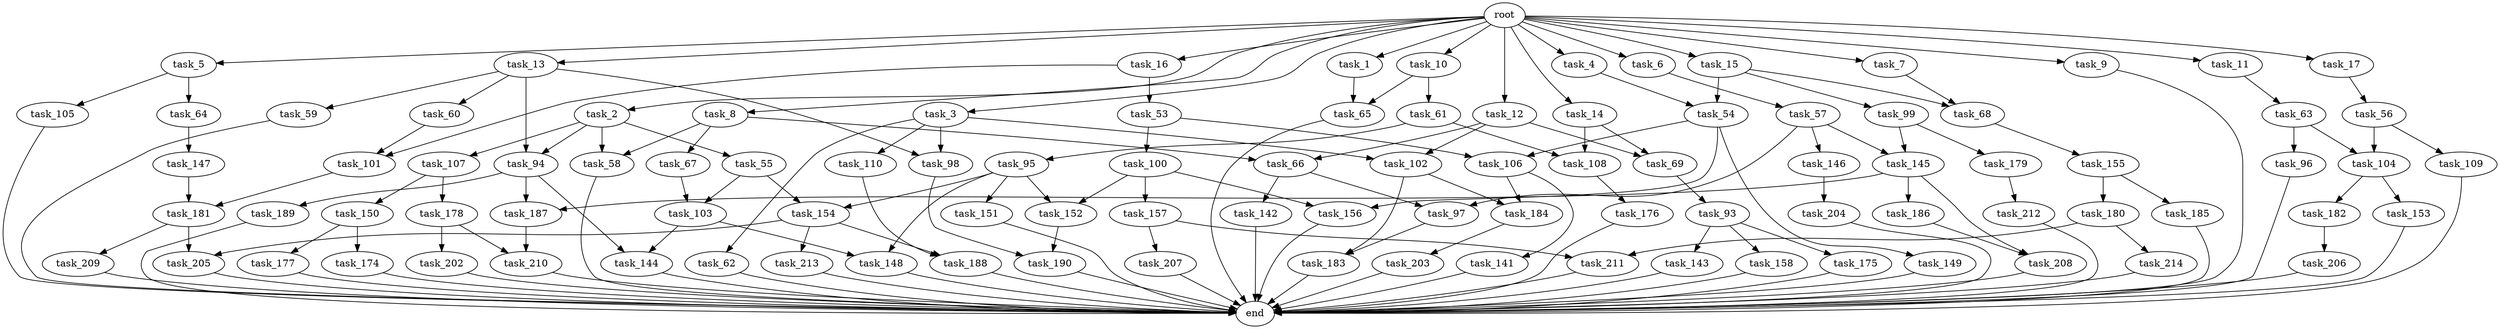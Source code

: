 digraph G {
  root [size="0.000000"];
  task_1 [size="1024.000000"];
  task_2 [size="1024.000000"];
  task_3 [size="1024.000000"];
  task_4 [size="1024.000000"];
  task_5 [size="1024.000000"];
  task_6 [size="1024.000000"];
  task_7 [size="1024.000000"];
  task_8 [size="1024.000000"];
  task_9 [size="1024.000000"];
  task_10 [size="1024.000000"];
  task_11 [size="1024.000000"];
  task_12 [size="1024.000000"];
  task_13 [size="1024.000000"];
  task_14 [size="1024.000000"];
  task_15 [size="1024.000000"];
  task_16 [size="1024.000000"];
  task_17 [size="1024.000000"];
  task_53 [size="695784701952.000000"];
  task_54 [size="352187318272.000000"];
  task_55 [size="137438953472.000000"];
  task_56 [size="77309411328.000000"];
  task_57 [size="137438953472.000000"];
  task_58 [size="996432412672.000000"];
  task_59 [size="77309411328.000000"];
  task_60 [size="77309411328.000000"];
  task_61 [size="309237645312.000000"];
  task_62 [size="549755813888.000000"];
  task_63 [size="695784701952.000000"];
  task_64 [size="695784701952.000000"];
  task_65 [size="618475290624.000000"];
  task_66 [size="1717986918400.000000"];
  task_67 [size="858993459200.000000"];
  task_68 [size="523986010112.000000"];
  task_69 [size="1717986918400.000000"];
  task_93 [size="858993459200.000000"];
  task_94 [size="214748364800.000000"];
  task_95 [size="858993459200.000000"];
  task_96 [size="549755813888.000000"];
  task_97 [size="687194767360.000000"];
  task_98 [size="627065225216.000000"];
  task_99 [size="214748364800.000000"];
  task_100 [size="309237645312.000000"];
  task_101 [size="1005022347264.000000"];
  task_102 [size="1408749273088.000000"];
  task_103 [size="730144440320.000000"];
  task_104 [size="1099511627776.000000"];
  task_105 [size="695784701952.000000"];
  task_106 [size="730144440320.000000"];
  task_107 [size="137438953472.000000"];
  task_108 [size="1717986918400.000000"];
  task_109 [size="549755813888.000000"];
  task_110 [size="549755813888.000000"];
  task_141 [size="77309411328.000000"];
  task_142 [size="549755813888.000000"];
  task_143 [size="858993459200.000000"];
  task_144 [size="386547056640.000000"];
  task_145 [size="214748364800.000000"];
  task_146 [size="137438953472.000000"];
  task_147 [size="420906795008.000000"];
  task_148 [size="936302870528.000000"];
  task_149 [size="420906795008.000000"];
  task_150 [size="137438953472.000000"];
  task_151 [size="858993459200.000000"];
  task_152 [size="1554778161152.000000"];
  task_153 [size="858993459200.000000"];
  task_154 [size="1168231104512.000000"];
  task_155 [size="549755813888.000000"];
  task_156 [size="1116691496960.000000"];
  task_157 [size="695784701952.000000"];
  task_158 [size="858993459200.000000"];
  task_174 [size="309237645312.000000"];
  task_175 [size="858993459200.000000"];
  task_176 [size="214748364800.000000"];
  task_177 [size="309237645312.000000"];
  task_178 [size="137438953472.000000"];
  task_179 [size="77309411328.000000"];
  task_180 [size="549755813888.000000"];
  task_181 [size="292057776128.000000"];
  task_182 [size="858993459200.000000"];
  task_183 [size="249108103168.000000"];
  task_184 [size="292057776128.000000"];
  task_185 [size="549755813888.000000"];
  task_186 [size="420906795008.000000"];
  task_187 [size="730144440320.000000"];
  task_188 [size="171798691840.000000"];
  task_189 [size="309237645312.000000"];
  task_190 [size="1279900254208.000000"];
  task_202 [size="77309411328.000000"];
  task_203 [size="695784701952.000000"];
  task_204 [size="137438953472.000000"];
  task_205 [size="111669149696.000000"];
  task_206 [size="77309411328.000000"];
  task_207 [size="137438953472.000000"];
  task_208 [size="635655159808.000000"];
  task_209 [size="77309411328.000000"];
  task_210 [size="936302870528.000000"];
  task_211 [size="171798691840.000000"];
  task_212 [size="309237645312.000000"];
  task_213 [size="34359738368.000000"];
  task_214 [size="34359738368.000000"];
  end [size="0.000000"];

  root -> task_1 [size="1.000000"];
  root -> task_2 [size="1.000000"];
  root -> task_3 [size="1.000000"];
  root -> task_4 [size="1.000000"];
  root -> task_5 [size="1.000000"];
  root -> task_6 [size="1.000000"];
  root -> task_7 [size="1.000000"];
  root -> task_8 [size="1.000000"];
  root -> task_9 [size="1.000000"];
  root -> task_10 [size="1.000000"];
  root -> task_11 [size="1.000000"];
  root -> task_12 [size="1.000000"];
  root -> task_13 [size="1.000000"];
  root -> task_14 [size="1.000000"];
  root -> task_15 [size="1.000000"];
  root -> task_16 [size="1.000000"];
  root -> task_17 [size="1.000000"];
  task_1 -> task_65 [size="301989888.000000"];
  task_2 -> task_55 [size="134217728.000000"];
  task_2 -> task_58 [size="134217728.000000"];
  task_2 -> task_94 [size="134217728.000000"];
  task_2 -> task_107 [size="134217728.000000"];
  task_3 -> task_62 [size="536870912.000000"];
  task_3 -> task_98 [size="536870912.000000"];
  task_3 -> task_102 [size="536870912.000000"];
  task_3 -> task_110 [size="536870912.000000"];
  task_4 -> task_54 [size="134217728.000000"];
  task_5 -> task_64 [size="679477248.000000"];
  task_5 -> task_105 [size="679477248.000000"];
  task_6 -> task_57 [size="134217728.000000"];
  task_7 -> task_68 [size="301989888.000000"];
  task_8 -> task_58 [size="838860800.000000"];
  task_8 -> task_66 [size="838860800.000000"];
  task_8 -> task_67 [size="838860800.000000"];
  task_9 -> end [size="1.000000"];
  task_10 -> task_61 [size="301989888.000000"];
  task_10 -> task_65 [size="301989888.000000"];
  task_11 -> task_63 [size="679477248.000000"];
  task_12 -> task_66 [size="838860800.000000"];
  task_12 -> task_69 [size="838860800.000000"];
  task_12 -> task_102 [size="838860800.000000"];
  task_13 -> task_59 [size="75497472.000000"];
  task_13 -> task_60 [size="75497472.000000"];
  task_13 -> task_94 [size="75497472.000000"];
  task_13 -> task_98 [size="75497472.000000"];
  task_14 -> task_69 [size="838860800.000000"];
  task_14 -> task_108 [size="838860800.000000"];
  task_15 -> task_54 [size="209715200.000000"];
  task_15 -> task_68 [size="209715200.000000"];
  task_15 -> task_99 [size="209715200.000000"];
  task_16 -> task_53 [size="679477248.000000"];
  task_16 -> task_101 [size="679477248.000000"];
  task_17 -> task_56 [size="75497472.000000"];
  task_53 -> task_100 [size="301989888.000000"];
  task_53 -> task_106 [size="301989888.000000"];
  task_54 -> task_106 [size="411041792.000000"];
  task_54 -> task_149 [size="411041792.000000"];
  task_54 -> task_156 [size="411041792.000000"];
  task_55 -> task_103 [size="301989888.000000"];
  task_55 -> task_154 [size="301989888.000000"];
  task_56 -> task_104 [size="536870912.000000"];
  task_56 -> task_109 [size="536870912.000000"];
  task_57 -> task_97 [size="134217728.000000"];
  task_57 -> task_145 [size="134217728.000000"];
  task_57 -> task_146 [size="134217728.000000"];
  task_58 -> end [size="1.000000"];
  task_59 -> end [size="1.000000"];
  task_60 -> task_101 [size="301989888.000000"];
  task_61 -> task_95 [size="838860800.000000"];
  task_61 -> task_108 [size="838860800.000000"];
  task_62 -> end [size="1.000000"];
  task_63 -> task_96 [size="536870912.000000"];
  task_63 -> task_104 [size="536870912.000000"];
  task_64 -> task_147 [size="411041792.000000"];
  task_65 -> end [size="1.000000"];
  task_66 -> task_97 [size="536870912.000000"];
  task_66 -> task_142 [size="536870912.000000"];
  task_67 -> task_103 [size="411041792.000000"];
  task_68 -> task_155 [size="536870912.000000"];
  task_69 -> task_93 [size="838860800.000000"];
  task_93 -> task_143 [size="838860800.000000"];
  task_93 -> task_158 [size="838860800.000000"];
  task_93 -> task_175 [size="838860800.000000"];
  task_94 -> task_144 [size="301989888.000000"];
  task_94 -> task_187 [size="301989888.000000"];
  task_94 -> task_189 [size="301989888.000000"];
  task_95 -> task_148 [size="838860800.000000"];
  task_95 -> task_151 [size="838860800.000000"];
  task_95 -> task_152 [size="838860800.000000"];
  task_95 -> task_154 [size="838860800.000000"];
  task_96 -> end [size="1.000000"];
  task_97 -> task_183 [size="33554432.000000"];
  task_98 -> task_190 [size="838860800.000000"];
  task_99 -> task_145 [size="75497472.000000"];
  task_99 -> task_179 [size="75497472.000000"];
  task_100 -> task_152 [size="679477248.000000"];
  task_100 -> task_156 [size="679477248.000000"];
  task_100 -> task_157 [size="679477248.000000"];
  task_101 -> task_181 [size="75497472.000000"];
  task_102 -> task_183 [size="209715200.000000"];
  task_102 -> task_184 [size="209715200.000000"];
  task_103 -> task_144 [size="75497472.000000"];
  task_103 -> task_148 [size="75497472.000000"];
  task_104 -> task_153 [size="838860800.000000"];
  task_104 -> task_182 [size="838860800.000000"];
  task_105 -> end [size="1.000000"];
  task_106 -> task_141 [size="75497472.000000"];
  task_106 -> task_184 [size="75497472.000000"];
  task_107 -> task_150 [size="134217728.000000"];
  task_107 -> task_178 [size="134217728.000000"];
  task_108 -> task_176 [size="209715200.000000"];
  task_109 -> end [size="1.000000"];
  task_110 -> task_188 [size="134217728.000000"];
  task_141 -> end [size="1.000000"];
  task_142 -> end [size="1.000000"];
  task_143 -> end [size="1.000000"];
  task_144 -> end [size="1.000000"];
  task_145 -> task_186 [size="411041792.000000"];
  task_145 -> task_187 [size="411041792.000000"];
  task_145 -> task_208 [size="411041792.000000"];
  task_146 -> task_204 [size="134217728.000000"];
  task_147 -> task_181 [size="209715200.000000"];
  task_148 -> end [size="1.000000"];
  task_149 -> end [size="1.000000"];
  task_150 -> task_174 [size="301989888.000000"];
  task_150 -> task_177 [size="301989888.000000"];
  task_151 -> end [size="1.000000"];
  task_152 -> task_190 [size="411041792.000000"];
  task_153 -> end [size="1.000000"];
  task_154 -> task_188 [size="33554432.000000"];
  task_154 -> task_205 [size="33554432.000000"];
  task_154 -> task_213 [size="33554432.000000"];
  task_155 -> task_180 [size="536870912.000000"];
  task_155 -> task_185 [size="536870912.000000"];
  task_156 -> end [size="1.000000"];
  task_157 -> task_207 [size="134217728.000000"];
  task_157 -> task_211 [size="134217728.000000"];
  task_158 -> end [size="1.000000"];
  task_174 -> end [size="1.000000"];
  task_175 -> end [size="1.000000"];
  task_176 -> end [size="1.000000"];
  task_177 -> end [size="1.000000"];
  task_178 -> task_202 [size="75497472.000000"];
  task_178 -> task_210 [size="75497472.000000"];
  task_179 -> task_212 [size="301989888.000000"];
  task_180 -> task_211 [size="33554432.000000"];
  task_180 -> task_214 [size="33554432.000000"];
  task_181 -> task_205 [size="75497472.000000"];
  task_181 -> task_209 [size="75497472.000000"];
  task_182 -> task_206 [size="75497472.000000"];
  task_183 -> end [size="1.000000"];
  task_184 -> task_203 [size="679477248.000000"];
  task_185 -> end [size="1.000000"];
  task_186 -> task_208 [size="209715200.000000"];
  task_187 -> task_210 [size="838860800.000000"];
  task_188 -> end [size="1.000000"];
  task_189 -> end [size="1.000000"];
  task_190 -> end [size="1.000000"];
  task_202 -> end [size="1.000000"];
  task_203 -> end [size="1.000000"];
  task_204 -> end [size="1.000000"];
  task_205 -> end [size="1.000000"];
  task_206 -> end [size="1.000000"];
  task_207 -> end [size="1.000000"];
  task_208 -> end [size="1.000000"];
  task_209 -> end [size="1.000000"];
  task_210 -> end [size="1.000000"];
  task_211 -> end [size="1.000000"];
  task_212 -> end [size="1.000000"];
  task_213 -> end [size="1.000000"];
  task_214 -> end [size="1.000000"];
}
